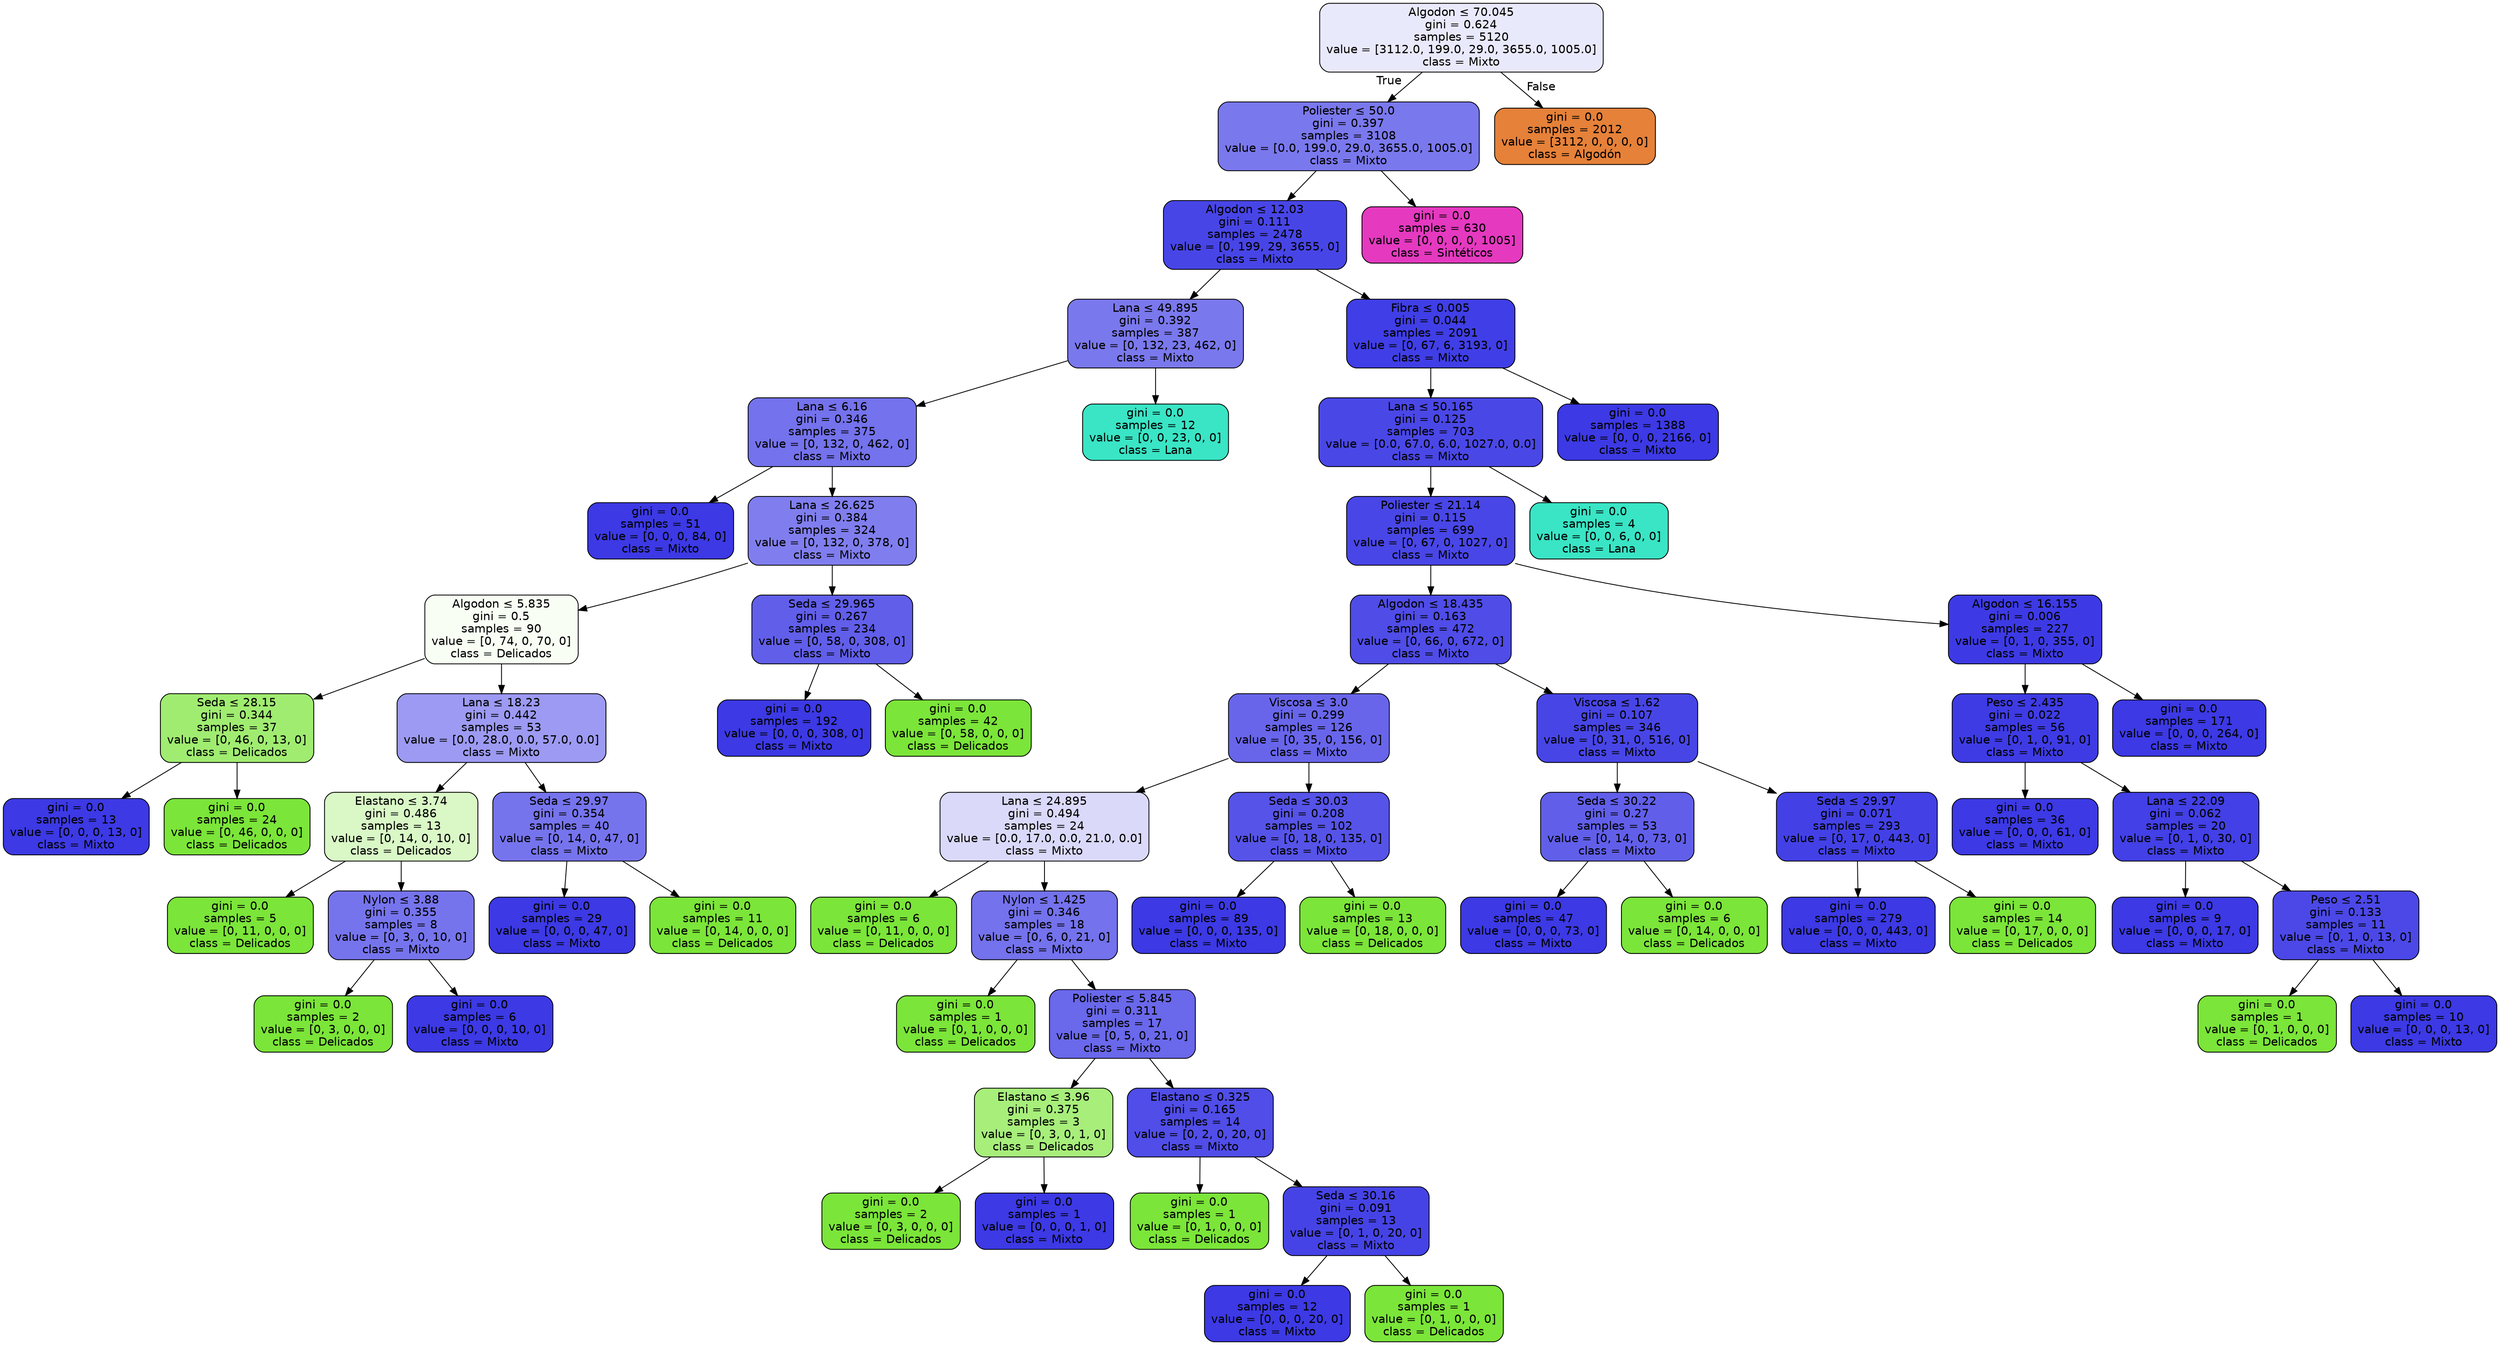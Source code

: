digraph Tree {
node [shape=box, style="filled, rounded", color="black", fontname="helvetica"] ;
edge [fontname="helvetica"] ;
0 [label=<Algodon &le; 70.045<br/>gini = 0.624<br/>samples = 5120<br/>value = [3112.0, 199.0, 29.0, 3655.0, 1005.0]<br/>class = Mixto>, fillcolor="#e9e9fc"] ;
1 [label=<Poliester &le; 50.0<br/>gini = 0.397<br/>samples = 3108<br/>value = [0.0, 199.0, 29.0, 3655.0, 1005.0]<br/>class = Mixto>, fillcolor="#7a78ed"] ;
0 -> 1 [labeldistance=2.5, labelangle=45, headlabel="True"] ;
2 [label=<Algodon &le; 12.03<br/>gini = 0.111<br/>samples = 2478<br/>value = [0, 199, 29, 3655, 0]<br/>class = Mixto>, fillcolor="#4845e7"] ;
1 -> 2 ;
3 [label=<Lana &le; 49.895<br/>gini = 0.392<br/>samples = 387<br/>value = [0, 132, 23, 462, 0]<br/>class = Mixto>, fillcolor="#7a78ed"] ;
2 -> 3 ;
4 [label=<Lana &le; 6.16<br/>gini = 0.346<br/>samples = 375<br/>value = [0, 132, 0, 462, 0]<br/>class = Mixto>, fillcolor="#7472ec"] ;
3 -> 4 ;
5 [label=<gini = 0.0<br/>samples = 51<br/>value = [0, 0, 0, 84, 0]<br/>class = Mixto>, fillcolor="#3c39e5"] ;
4 -> 5 ;
6 [label=<Lana &le; 26.625<br/>gini = 0.384<br/>samples = 324<br/>value = [0, 132, 0, 378, 0]<br/>class = Mixto>, fillcolor="#807eee"] ;
4 -> 6 ;
7 [label=<Algodon &le; 5.835<br/>gini = 0.5<br/>samples = 90<br/>value = [0, 74, 0, 70, 0]<br/>class = Delicados>, fillcolor="#f8fef4"] ;
6 -> 7 ;
8 [label=<Seda &le; 28.15<br/>gini = 0.344<br/>samples = 37<br/>value = [0, 46, 0, 13, 0]<br/>class = Delicados>, fillcolor="#a0ec71"] ;
7 -> 8 ;
9 [label=<gini = 0.0<br/>samples = 13<br/>value = [0, 0, 0, 13, 0]<br/>class = Mixto>, fillcolor="#3c39e5"] ;
8 -> 9 ;
10 [label=<gini = 0.0<br/>samples = 24<br/>value = [0, 46, 0, 0, 0]<br/>class = Delicados>, fillcolor="#7be539"] ;
8 -> 10 ;
11 [label=<Lana &le; 18.23<br/>gini = 0.442<br/>samples = 53<br/>value = [0.0, 28.0, 0.0, 57.0, 0.0]<br/>class = Mixto>, fillcolor="#9c9af2"] ;
7 -> 11 ;
12 [label=<Elastano &le; 3.74<br/>gini = 0.486<br/>samples = 13<br/>value = [0, 14, 0, 10, 0]<br/>class = Delicados>, fillcolor="#d9f8c6"] ;
11 -> 12 ;
13 [label=<gini = 0.0<br/>samples = 5<br/>value = [0, 11, 0, 0, 0]<br/>class = Delicados>, fillcolor="#7be539"] ;
12 -> 13 ;
14 [label=<Nylon &le; 3.88<br/>gini = 0.355<br/>samples = 8<br/>value = [0, 3, 0, 10, 0]<br/>class = Mixto>, fillcolor="#7674ed"] ;
12 -> 14 ;
15 [label=<gini = 0.0<br/>samples = 2<br/>value = [0, 3, 0, 0, 0]<br/>class = Delicados>, fillcolor="#7be539"] ;
14 -> 15 ;
16 [label=<gini = 0.0<br/>samples = 6<br/>value = [0, 0, 0, 10, 0]<br/>class = Mixto>, fillcolor="#3c39e5"] ;
14 -> 16 ;
17 [label=<Seda &le; 29.97<br/>gini = 0.354<br/>samples = 40<br/>value = [0, 14, 0, 47, 0]<br/>class = Mixto>, fillcolor="#7674ed"] ;
11 -> 17 ;
18 [label=<gini = 0.0<br/>samples = 29<br/>value = [0, 0, 0, 47, 0]<br/>class = Mixto>, fillcolor="#3c39e5"] ;
17 -> 18 ;
19 [label=<gini = 0.0<br/>samples = 11<br/>value = [0, 14, 0, 0, 0]<br/>class = Delicados>, fillcolor="#7be539"] ;
17 -> 19 ;
20 [label=<Seda &le; 29.965<br/>gini = 0.267<br/>samples = 234<br/>value = [0, 58, 0, 308, 0]<br/>class = Mixto>, fillcolor="#615eea"] ;
6 -> 20 ;
21 [label=<gini = 0.0<br/>samples = 192<br/>value = [0, 0, 0, 308, 0]<br/>class = Mixto>, fillcolor="#3c39e5"] ;
20 -> 21 ;
22 [label=<gini = 0.0<br/>samples = 42<br/>value = [0, 58, 0, 0, 0]<br/>class = Delicados>, fillcolor="#7be539"] ;
20 -> 22 ;
23 [label=<gini = 0.0<br/>samples = 12<br/>value = [0, 0, 23, 0, 0]<br/>class = Lana>, fillcolor="#39e5c5"] ;
3 -> 23 ;
24 [label=<Fibra &le; 0.005<br/>gini = 0.044<br/>samples = 2091<br/>value = [0, 67, 6, 3193, 0]<br/>class = Mixto>, fillcolor="#403ee6"] ;
2 -> 24 ;
25 [label=<Lana &le; 50.165<br/>gini = 0.125<br/>samples = 703<br/>value = [0.0, 67.0, 6.0, 1027.0, 0.0]<br/>class = Mixto>, fillcolor="#4a47e7"] ;
24 -> 25 ;
26 [label=<Poliester &le; 21.14<br/>gini = 0.115<br/>samples = 699<br/>value = [0, 67, 0, 1027, 0]<br/>class = Mixto>, fillcolor="#4946e7"] ;
25 -> 26 ;
27 [label=<Algodon &le; 18.435<br/>gini = 0.163<br/>samples = 472<br/>value = [0, 66, 0, 672, 0]<br/>class = Mixto>, fillcolor="#4f4ce8"] ;
26 -> 27 ;
28 [label=<Viscosa &le; 3.0<br/>gini = 0.299<br/>samples = 126<br/>value = [0, 35, 0, 156, 0]<br/>class = Mixto>, fillcolor="#6865eb"] ;
27 -> 28 ;
29 [label=<Lana &le; 24.895<br/>gini = 0.494<br/>samples = 24<br/>value = [0.0, 17.0, 0.0, 21.0, 0.0]<br/>class = Mixto>, fillcolor="#dad9fa"] ;
28 -> 29 ;
30 [label=<gini = 0.0<br/>samples = 6<br/>value = [0, 11, 0, 0, 0]<br/>class = Delicados>, fillcolor="#7be539"] ;
29 -> 30 ;
31 [label=<Nylon &le; 1.425<br/>gini = 0.346<br/>samples = 18<br/>value = [0, 6, 0, 21, 0]<br/>class = Mixto>, fillcolor="#7472ec"] ;
29 -> 31 ;
32 [label=<gini = 0.0<br/>samples = 1<br/>value = [0, 1, 0, 0, 0]<br/>class = Delicados>, fillcolor="#7be539"] ;
31 -> 32 ;
33 [label=<Poliester &le; 5.845<br/>gini = 0.311<br/>samples = 17<br/>value = [0, 5, 0, 21, 0]<br/>class = Mixto>, fillcolor="#6a68eb"] ;
31 -> 33 ;
34 [label=<Elastano &le; 3.96<br/>gini = 0.375<br/>samples = 3<br/>value = [0, 3, 0, 1, 0]<br/>class = Delicados>, fillcolor="#a7ee7b"] ;
33 -> 34 ;
35 [label=<gini = 0.0<br/>samples = 2<br/>value = [0, 3, 0, 0, 0]<br/>class = Delicados>, fillcolor="#7be539"] ;
34 -> 35 ;
36 [label=<gini = 0.0<br/>samples = 1<br/>value = [0, 0, 0, 1, 0]<br/>class = Mixto>, fillcolor="#3c39e5"] ;
34 -> 36 ;
37 [label=<Elastano &le; 0.325<br/>gini = 0.165<br/>samples = 14<br/>value = [0, 2, 0, 20, 0]<br/>class = Mixto>, fillcolor="#504de8"] ;
33 -> 37 ;
38 [label=<gini = 0.0<br/>samples = 1<br/>value = [0, 1, 0, 0, 0]<br/>class = Delicados>, fillcolor="#7be539"] ;
37 -> 38 ;
39 [label=<Seda &le; 30.16<br/>gini = 0.091<br/>samples = 13<br/>value = [0, 1, 0, 20, 0]<br/>class = Mixto>, fillcolor="#4643e6"] ;
37 -> 39 ;
40 [label=<gini = 0.0<br/>samples = 12<br/>value = [0, 0, 0, 20, 0]<br/>class = Mixto>, fillcolor="#3c39e5"] ;
39 -> 40 ;
41 [label=<gini = 0.0<br/>samples = 1<br/>value = [0, 1, 0, 0, 0]<br/>class = Delicados>, fillcolor="#7be539"] ;
39 -> 41 ;
42 [label=<Seda &le; 30.03<br/>gini = 0.208<br/>samples = 102<br/>value = [0, 18, 0, 135, 0]<br/>class = Mixto>, fillcolor="#5653e8"] ;
28 -> 42 ;
43 [label=<gini = 0.0<br/>samples = 89<br/>value = [0, 0, 0, 135, 0]<br/>class = Mixto>, fillcolor="#3c39e5"] ;
42 -> 43 ;
44 [label=<gini = 0.0<br/>samples = 13<br/>value = [0, 18, 0, 0, 0]<br/>class = Delicados>, fillcolor="#7be539"] ;
42 -> 44 ;
45 [label=<Viscosa &le; 1.62<br/>gini = 0.107<br/>samples = 346<br/>value = [0, 31, 0, 516, 0]<br/>class = Mixto>, fillcolor="#4845e7"] ;
27 -> 45 ;
46 [label=<Seda &le; 30.22<br/>gini = 0.27<br/>samples = 53<br/>value = [0, 14, 0, 73, 0]<br/>class = Mixto>, fillcolor="#615fea"] ;
45 -> 46 ;
47 [label=<gini = 0.0<br/>samples = 47<br/>value = [0, 0, 0, 73, 0]<br/>class = Mixto>, fillcolor="#3c39e5"] ;
46 -> 47 ;
48 [label=<gini = 0.0<br/>samples = 6<br/>value = [0, 14, 0, 0, 0]<br/>class = Delicados>, fillcolor="#7be539"] ;
46 -> 48 ;
49 [label=<Seda &le; 29.97<br/>gini = 0.071<br/>samples = 293<br/>value = [0, 17, 0, 443, 0]<br/>class = Mixto>, fillcolor="#4341e6"] ;
45 -> 49 ;
50 [label=<gini = 0.0<br/>samples = 279<br/>value = [0, 0, 0, 443, 0]<br/>class = Mixto>, fillcolor="#3c39e5"] ;
49 -> 50 ;
51 [label=<gini = 0.0<br/>samples = 14<br/>value = [0, 17, 0, 0, 0]<br/>class = Delicados>, fillcolor="#7be539"] ;
49 -> 51 ;
52 [label=<Algodon &le; 16.155<br/>gini = 0.006<br/>samples = 227<br/>value = [0, 1, 0, 355, 0]<br/>class = Mixto>, fillcolor="#3d3ae5"] ;
26 -> 52 ;
53 [label=<Peso &le; 2.435<br/>gini = 0.022<br/>samples = 56<br/>value = [0, 1, 0, 91, 0]<br/>class = Mixto>, fillcolor="#3e3be5"] ;
52 -> 53 ;
54 [label=<gini = 0.0<br/>samples = 36<br/>value = [0, 0, 0, 61, 0]<br/>class = Mixto>, fillcolor="#3c39e5"] ;
53 -> 54 ;
55 [label=<Lana &le; 22.09<br/>gini = 0.062<br/>samples = 20<br/>value = [0, 1, 0, 30, 0]<br/>class = Mixto>, fillcolor="#4240e6"] ;
53 -> 55 ;
56 [label=<gini = 0.0<br/>samples = 9<br/>value = [0, 0, 0, 17, 0]<br/>class = Mixto>, fillcolor="#3c39e5"] ;
55 -> 56 ;
57 [label=<Peso &le; 2.51<br/>gini = 0.133<br/>samples = 11<br/>value = [0, 1, 0, 13, 0]<br/>class = Mixto>, fillcolor="#4b48e7"] ;
55 -> 57 ;
58 [label=<gini = 0.0<br/>samples = 1<br/>value = [0, 1, 0, 0, 0]<br/>class = Delicados>, fillcolor="#7be539"] ;
57 -> 58 ;
59 [label=<gini = 0.0<br/>samples = 10<br/>value = [0, 0, 0, 13, 0]<br/>class = Mixto>, fillcolor="#3c39e5"] ;
57 -> 59 ;
60 [label=<gini = 0.0<br/>samples = 171<br/>value = [0, 0, 0, 264, 0]<br/>class = Mixto>, fillcolor="#3c39e5"] ;
52 -> 60 ;
61 [label=<gini = 0.0<br/>samples = 4<br/>value = [0, 0, 6, 0, 0]<br/>class = Lana>, fillcolor="#39e5c5"] ;
25 -> 61 ;
62 [label=<gini = 0.0<br/>samples = 1388<br/>value = [0, 0, 0, 2166, 0]<br/>class = Mixto>, fillcolor="#3c39e5"] ;
24 -> 62 ;
63 [label=<gini = 0.0<br/>samples = 630<br/>value = [0, 0, 0, 0, 1005]<br/>class = Sintéticos>, fillcolor="#e539c0"] ;
1 -> 63 ;
64 [label=<gini = 0.0<br/>samples = 2012<br/>value = [3112, 0, 0, 0, 0]<br/>class = Algodón>, fillcolor="#e58139"] ;
0 -> 64 [labeldistance=2.5, labelangle=-45, headlabel="False"] ;
}